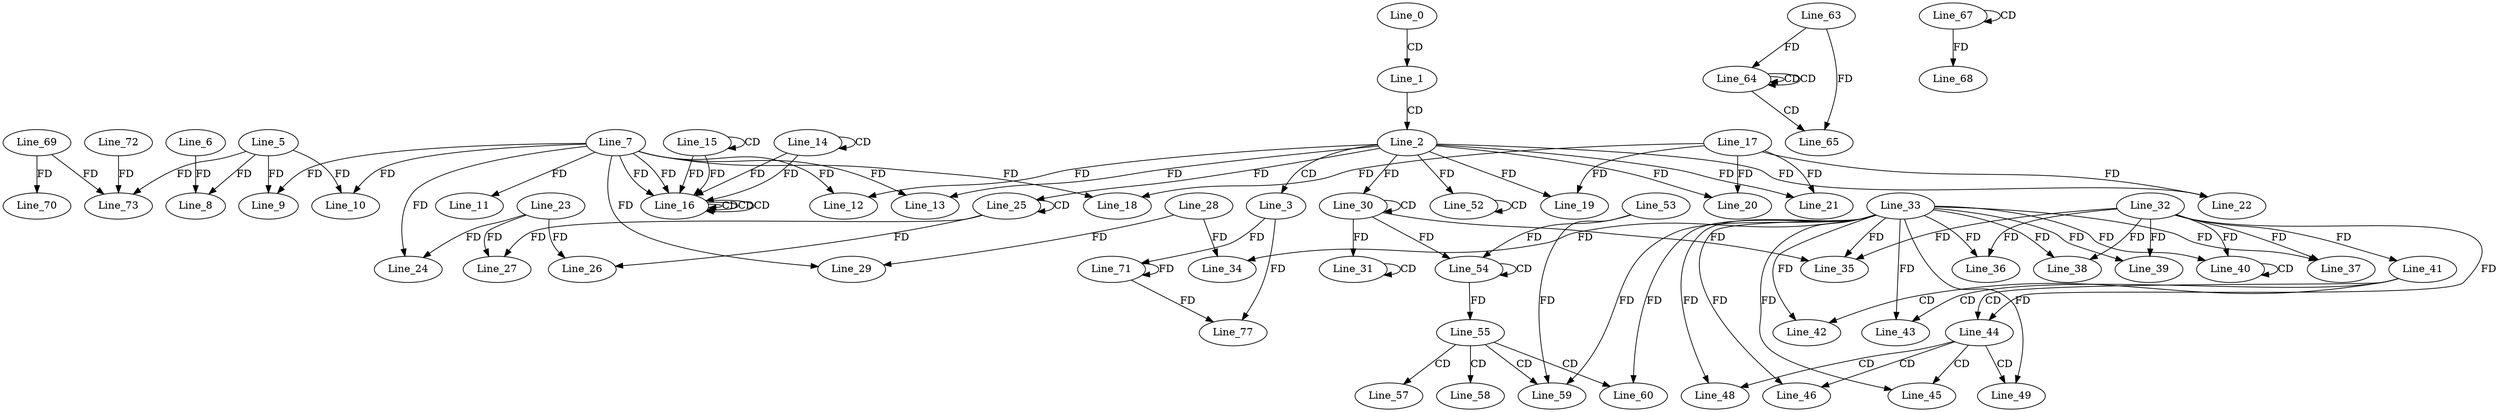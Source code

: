 digraph G {
  Line_0;
  Line_1;
  Line_2;
  Line_3;
  Line_5;
  Line_8;
  Line_6;
  Line_9;
  Line_7;
  Line_10;
  Line_11;
  Line_12;
  Line_12;
  Line_13;
  Line_13;
  Line_14;
  Line_14;
  Line_15;
  Line_15;
  Line_16;
  Line_16;
  Line_16;
  Line_16;
  Line_18;
  Line_17;
  Line_19;
  Line_19;
  Line_20;
  Line_20;
  Line_21;
  Line_21;
  Line_22;
  Line_22;
  Line_24;
  Line_23;
  Line_25;
  Line_25;
  Line_25;
  Line_26;
  Line_26;
  Line_27;
  Line_27;
  Line_29;
  Line_28;
  Line_30;
  Line_30;
  Line_31;
  Line_31;
  Line_34;
  Line_33;
  Line_35;
  Line_35;
  Line_32;
  Line_36;
  Line_36;
  Line_37;
  Line_37;
  Line_38;
  Line_38;
  Line_39;
  Line_39;
  Line_40;
  Line_40;
  Line_40;
  Line_41;
  Line_42;
  Line_43;
  Line_44;
  Line_45;
  Line_46;
  Line_48;
  Line_49;
  Line_52;
  Line_52;
  Line_52;
  Line_54;
  Line_54;
  Line_53;
  Line_55;
  Line_55;
  Line_57;
  Line_58;
  Line_59;
  Line_59;
  Line_60;
  Line_64;
  Line_64;
  Line_64;
  Line_63;
  Line_64;
  Line_65;
  Line_65;
  Line_67;
  Line_67;
  Line_68;
  Line_69;
  Line_70;
  Line_71;
  Line_73;
  Line_72;
  Line_77;
  Line_0 -> Line_1 [ label="CD" ];
  Line_1 -> Line_2 [ label="CD" ];
  Line_2 -> Line_3 [ label="CD" ];
  Line_5 -> Line_8 [ label="FD" ];
  Line_6 -> Line_8 [ label="FD" ];
  Line_5 -> Line_9 [ label="FD" ];
  Line_7 -> Line_9 [ label="FD" ];
  Line_5 -> Line_10 [ label="FD" ];
  Line_7 -> Line_10 [ label="FD" ];
  Line_7 -> Line_11 [ label="FD" ];
  Line_7 -> Line_12 [ label="FD" ];
  Line_2 -> Line_12 [ label="FD" ];
  Line_7 -> Line_13 [ label="FD" ];
  Line_2 -> Line_13 [ label="FD" ];
  Line_14 -> Line_14 [ label="CD" ];
  Line_15 -> Line_15 [ label="CD" ];
  Line_14 -> Line_16 [ label="FD" ];
  Line_15 -> Line_16 [ label="FD" ];
  Line_16 -> Line_16 [ label="CD" ];
  Line_14 -> Line_16 [ label="FD" ];
  Line_15 -> Line_16 [ label="FD" ];
  Line_16 -> Line_16 [ label="CD" ];
  Line_7 -> Line_16 [ label="FD" ];
  Line_16 -> Line_16 [ label="CD" ];
  Line_7 -> Line_16 [ label="FD" ];
  Line_7 -> Line_18 [ label="FD" ];
  Line_17 -> Line_18 [ label="FD" ];
  Line_17 -> Line_19 [ label="FD" ];
  Line_2 -> Line_19 [ label="FD" ];
  Line_17 -> Line_20 [ label="FD" ];
  Line_2 -> Line_20 [ label="FD" ];
  Line_17 -> Line_21 [ label="FD" ];
  Line_2 -> Line_21 [ label="FD" ];
  Line_17 -> Line_22 [ label="FD" ];
  Line_2 -> Line_22 [ label="FD" ];
  Line_7 -> Line_24 [ label="FD" ];
  Line_23 -> Line_24 [ label="FD" ];
  Line_25 -> Line_25 [ label="CD" ];
  Line_2 -> Line_25 [ label="FD" ];
  Line_23 -> Line_26 [ label="FD" ];
  Line_25 -> Line_26 [ label="FD" ];
  Line_23 -> Line_27 [ label="FD" ];
  Line_25 -> Line_27 [ label="FD" ];
  Line_7 -> Line_29 [ label="FD" ];
  Line_28 -> Line_29 [ label="FD" ];
  Line_30 -> Line_30 [ label="CD" ];
  Line_2 -> Line_30 [ label="FD" ];
  Line_31 -> Line_31 [ label="CD" ];
  Line_30 -> Line_31 [ label="FD" ];
  Line_28 -> Line_34 [ label="FD" ];
  Line_33 -> Line_34 [ label="FD" ];
  Line_33 -> Line_35 [ label="FD" ];
  Line_30 -> Line_35 [ label="FD" ];
  Line_32 -> Line_35 [ label="FD" ];
  Line_33 -> Line_36 [ label="FD" ];
  Line_32 -> Line_36 [ label="FD" ];
  Line_33 -> Line_37 [ label="FD" ];
  Line_32 -> Line_37 [ label="FD" ];
  Line_33 -> Line_38 [ label="FD" ];
  Line_32 -> Line_38 [ label="FD" ];
  Line_33 -> Line_39 [ label="FD" ];
  Line_32 -> Line_39 [ label="FD" ];
  Line_33 -> Line_40 [ label="FD" ];
  Line_40 -> Line_40 [ label="CD" ];
  Line_32 -> Line_40 [ label="FD" ];
  Line_32 -> Line_41 [ label="FD" ];
  Line_41 -> Line_42 [ label="CD" ];
  Line_33 -> Line_42 [ label="FD" ];
  Line_41 -> Line_43 [ label="CD" ];
  Line_33 -> Line_43 [ label="FD" ];
  Line_41 -> Line_44 [ label="CD" ];
  Line_32 -> Line_44 [ label="FD" ];
  Line_44 -> Line_45 [ label="CD" ];
  Line_33 -> Line_45 [ label="FD" ];
  Line_44 -> Line_46 [ label="CD" ];
  Line_33 -> Line_46 [ label="FD" ];
  Line_44 -> Line_48 [ label="CD" ];
  Line_33 -> Line_48 [ label="FD" ];
  Line_44 -> Line_49 [ label="CD" ];
  Line_33 -> Line_49 [ label="FD" ];
  Line_52 -> Line_52 [ label="CD" ];
  Line_2 -> Line_52 [ label="FD" ];
  Line_54 -> Line_54 [ label="CD" ];
  Line_30 -> Line_54 [ label="FD" ];
  Line_53 -> Line_54 [ label="FD" ];
  Line_54 -> Line_55 [ label="FD" ];
  Line_55 -> Line_57 [ label="CD" ];
  Line_55 -> Line_58 [ label="CD" ];
  Line_55 -> Line_59 [ label="CD" ];
  Line_33 -> Line_59 [ label="FD" ];
  Line_53 -> Line_59 [ label="FD" ];
  Line_55 -> Line_60 [ label="CD" ];
  Line_33 -> Line_60 [ label="FD" ];
  Line_64 -> Line_64 [ label="CD" ];
  Line_64 -> Line_64 [ label="CD" ];
  Line_63 -> Line_64 [ label="FD" ];
  Line_64 -> Line_65 [ label="CD" ];
  Line_63 -> Line_65 [ label="FD" ];
  Line_67 -> Line_67 [ label="CD" ];
  Line_67 -> Line_68 [ label="FD" ];
  Line_69 -> Line_70 [ label="FD" ];
  Line_3 -> Line_71 [ label="FD" ];
  Line_71 -> Line_71 [ label="FD" ];
  Line_69 -> Line_73 [ label="FD" ];
  Line_5 -> Line_73 [ label="FD" ];
  Line_72 -> Line_73 [ label="FD" ];
  Line_3 -> Line_77 [ label="FD" ];
  Line_71 -> Line_77 [ label="FD" ];
}

